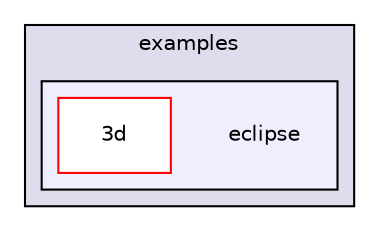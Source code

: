 digraph "fmod/android/fmodstudioapi10503android/api/studio/examples/eclipse" {
  compound=true
  node [ fontsize="10", fontname="Helvetica"];
  edge [ labelfontsize="10", labelfontname="Helvetica"];
  subgraph clusterdir_41df699c73c259cda47e8966850fbbf1 {
    graph [ bgcolor="#ddddee", pencolor="black", label="examples" fontname="Helvetica", fontsize="10", URL="dir_41df699c73c259cda47e8966850fbbf1.html"]
  subgraph clusterdir_c2f198260489a25e350fdfc5e17a3306 {
    graph [ bgcolor="#eeeeff", pencolor="black", label="" URL="dir_c2f198260489a25e350fdfc5e17a3306.html"];
    dir_c2f198260489a25e350fdfc5e17a3306 [shape=plaintext label="eclipse"];
    dir_d53d28cd9b591f3015f5ffba30f6a47e [shape=box label="3d" color="red" fillcolor="white" style="filled" URL="dir_d53d28cd9b591f3015f5ffba30f6a47e.html"];
  }
  }
}
